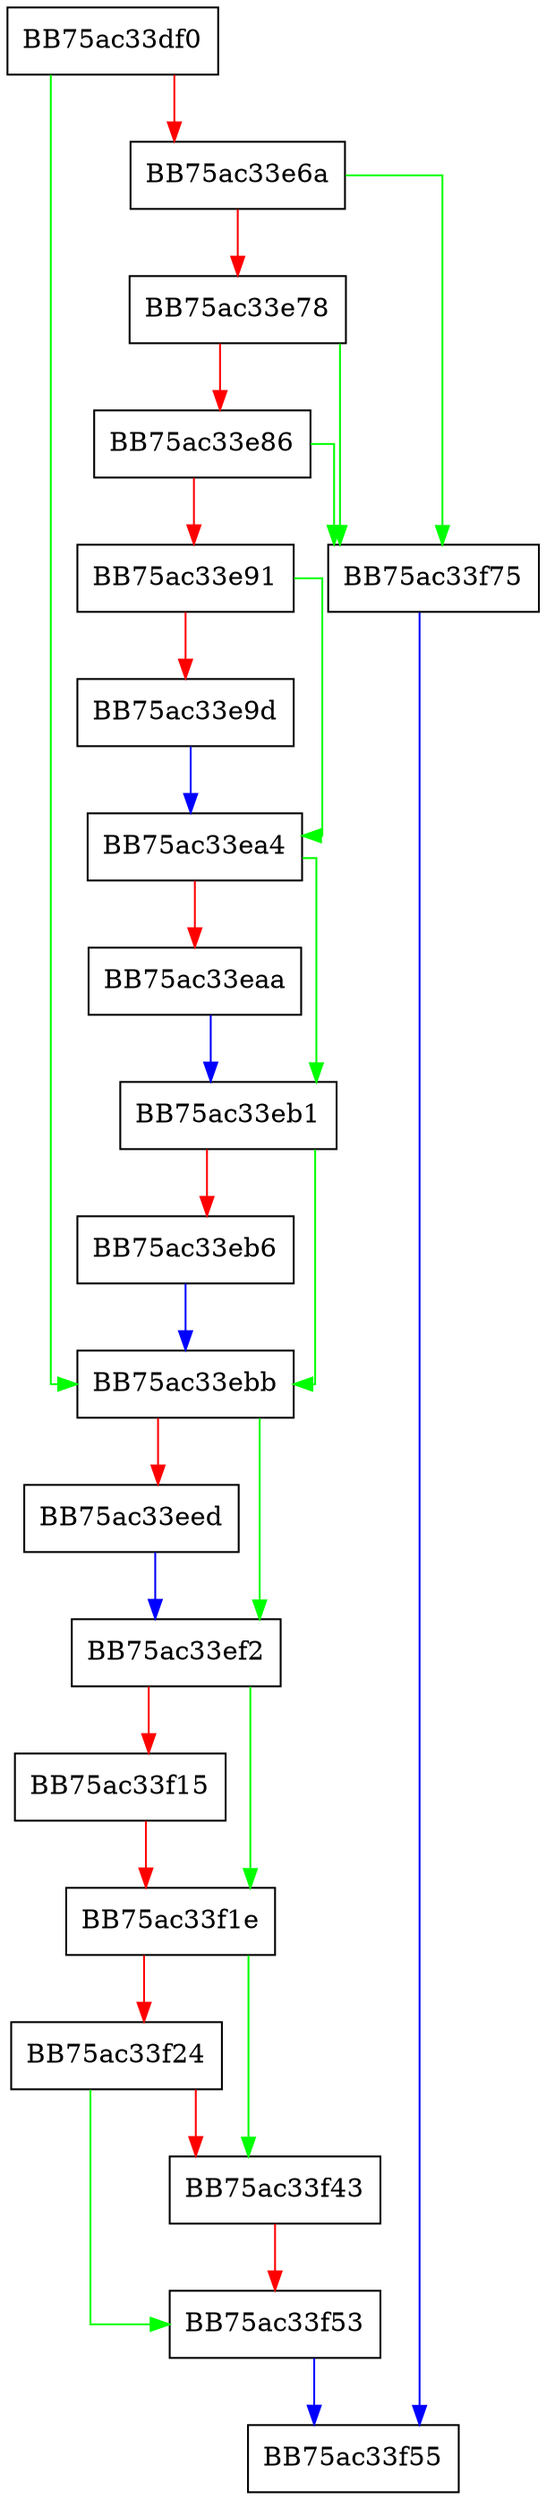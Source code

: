 digraph UpdateHeader {
  node [shape="box"];
  graph [splines=ortho];
  BB75ac33df0 -> BB75ac33ebb [color="green"];
  BB75ac33df0 -> BB75ac33e6a [color="red"];
  BB75ac33e6a -> BB75ac33f75 [color="green"];
  BB75ac33e6a -> BB75ac33e78 [color="red"];
  BB75ac33e78 -> BB75ac33f75 [color="green"];
  BB75ac33e78 -> BB75ac33e86 [color="red"];
  BB75ac33e86 -> BB75ac33f75 [color="green"];
  BB75ac33e86 -> BB75ac33e91 [color="red"];
  BB75ac33e91 -> BB75ac33ea4 [color="green"];
  BB75ac33e91 -> BB75ac33e9d [color="red"];
  BB75ac33e9d -> BB75ac33ea4 [color="blue"];
  BB75ac33ea4 -> BB75ac33eb1 [color="green"];
  BB75ac33ea4 -> BB75ac33eaa [color="red"];
  BB75ac33eaa -> BB75ac33eb1 [color="blue"];
  BB75ac33eb1 -> BB75ac33ebb [color="green"];
  BB75ac33eb1 -> BB75ac33eb6 [color="red"];
  BB75ac33eb6 -> BB75ac33ebb [color="blue"];
  BB75ac33ebb -> BB75ac33ef2 [color="green"];
  BB75ac33ebb -> BB75ac33eed [color="red"];
  BB75ac33eed -> BB75ac33ef2 [color="blue"];
  BB75ac33ef2 -> BB75ac33f1e [color="green"];
  BB75ac33ef2 -> BB75ac33f15 [color="red"];
  BB75ac33f15 -> BB75ac33f1e [color="red"];
  BB75ac33f1e -> BB75ac33f43 [color="green"];
  BB75ac33f1e -> BB75ac33f24 [color="red"];
  BB75ac33f24 -> BB75ac33f53 [color="green"];
  BB75ac33f24 -> BB75ac33f43 [color="red"];
  BB75ac33f43 -> BB75ac33f53 [color="red"];
  BB75ac33f53 -> BB75ac33f55 [color="blue"];
  BB75ac33f75 -> BB75ac33f55 [color="blue"];
}